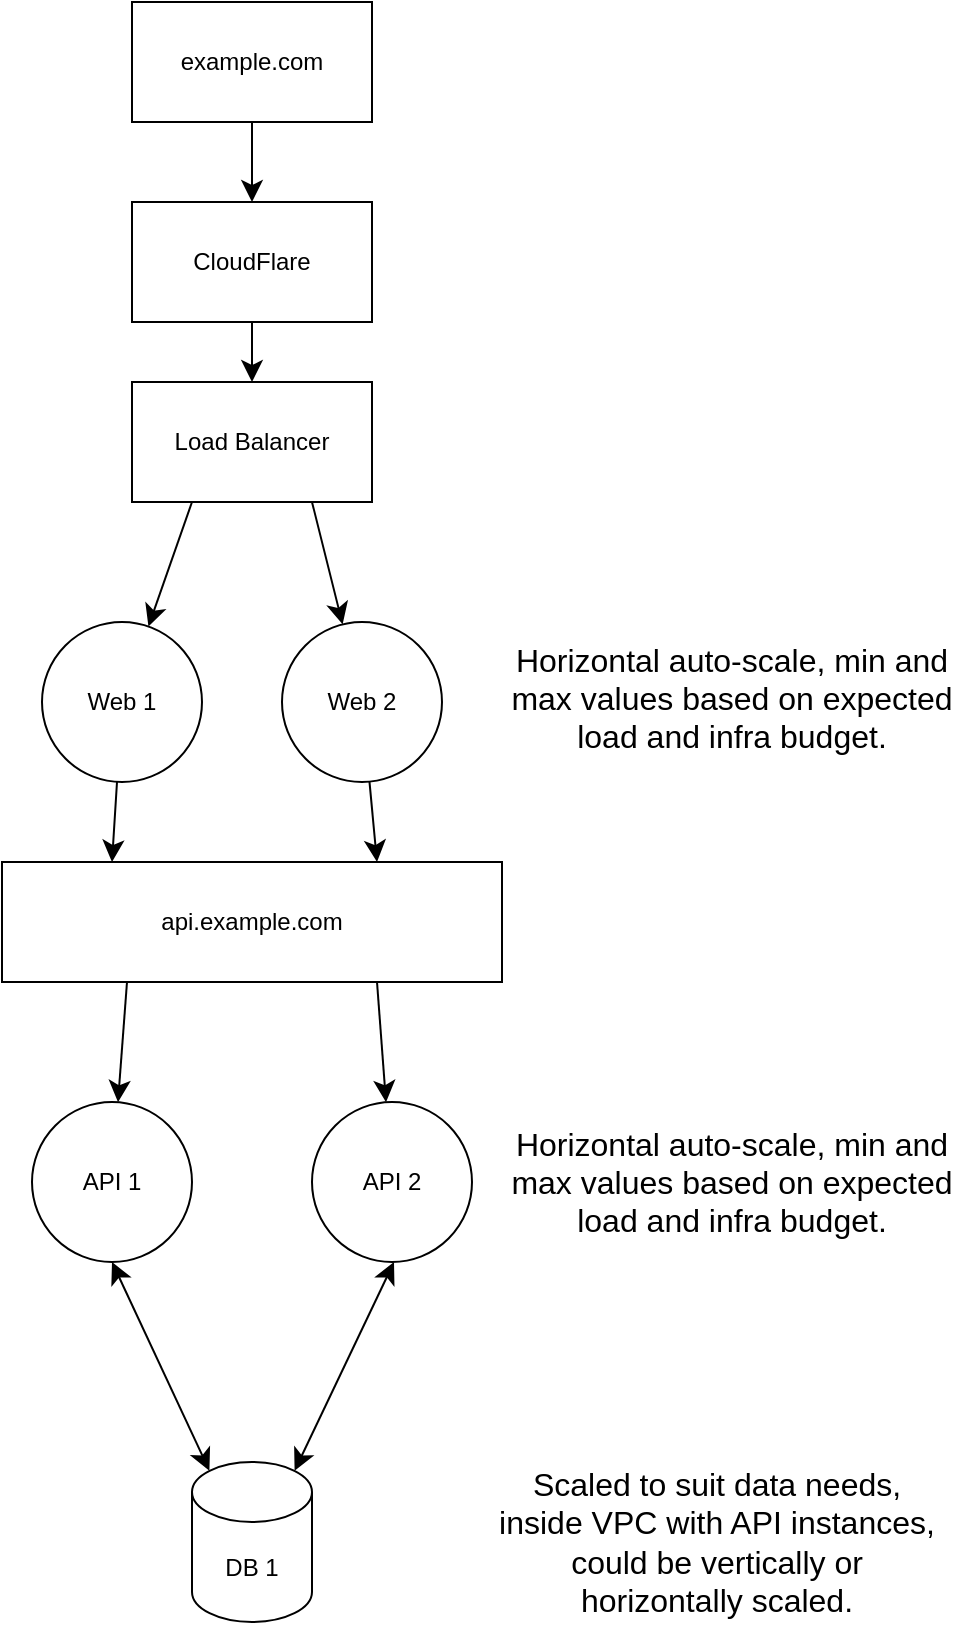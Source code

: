 <mxfile version="24.7.17">
  <diagram name="Page-1" id="9NJbW2qG5AQis5DbMxxJ">
    <mxGraphModel dx="1015" dy="814" grid="1" gridSize="10" guides="1" tooltips="1" connect="1" arrows="1" fold="1" page="1" pageScale="1" pageWidth="827" pageHeight="1169" math="0" shadow="0">
      <root>
        <mxCell id="0" />
        <mxCell id="1" parent="0" />
        <mxCell id="QZBLLaXXZIAT3Zc7Mf0y-6" value="" style="edgeStyle=none;curved=1;rounded=0;orthogonalLoop=1;jettySize=auto;html=1;fontSize=12;startSize=8;endSize=8;entryX=0.5;entryY=0;entryDx=0;entryDy=0;" edge="1" parent="1" source="QZBLLaXXZIAT3Zc7Mf0y-1" target="QZBLLaXXZIAT3Zc7Mf0y-12">
          <mxGeometry relative="1" as="geometry">
            <mxPoint x="580" y="130" as="targetPoint" />
          </mxGeometry>
        </mxCell>
        <mxCell id="QZBLLaXXZIAT3Zc7Mf0y-1" value="example.com" style="rounded=0;whiteSpace=wrap;html=1;" vertex="1" parent="1">
          <mxGeometry x="340" y="20" width="120" height="60" as="geometry" />
        </mxCell>
        <mxCell id="QZBLLaXXZIAT3Zc7Mf0y-19" value="" style="edgeStyle=none;curved=1;rounded=0;orthogonalLoop=1;jettySize=auto;html=1;fontSize=12;startSize=8;endSize=8;" edge="1" parent="1" source="QZBLLaXXZIAT3Zc7Mf0y-2" target="QZBLLaXXZIAT3Zc7Mf0y-15">
          <mxGeometry relative="1" as="geometry">
            <Array as="points">
              <mxPoint x="330" y="450" />
            </Array>
          </mxGeometry>
        </mxCell>
        <mxCell id="QZBLLaXXZIAT3Zc7Mf0y-2" value="Web 1" style="ellipse;whiteSpace=wrap;html=1;aspect=fixed;" vertex="1" parent="1">
          <mxGeometry x="295" y="330" width="80" height="80" as="geometry" />
        </mxCell>
        <mxCell id="QZBLLaXXZIAT3Zc7Mf0y-18" value="" style="edgeStyle=none;curved=1;rounded=0;orthogonalLoop=1;jettySize=auto;html=1;fontSize=12;startSize=8;endSize=8;entryX=0.75;entryY=0;entryDx=0;entryDy=0;" edge="1" parent="1" source="QZBLLaXXZIAT3Zc7Mf0y-3" target="QZBLLaXXZIAT3Zc7Mf0y-15">
          <mxGeometry relative="1" as="geometry" />
        </mxCell>
        <mxCell id="QZBLLaXXZIAT3Zc7Mf0y-3" value="Web 2" style="ellipse;whiteSpace=wrap;html=1;aspect=fixed;" vertex="1" parent="1">
          <mxGeometry x="415" y="330" width="80" height="80" as="geometry" />
        </mxCell>
        <mxCell id="QZBLLaXXZIAT3Zc7Mf0y-4" value="Horizontal auto-scale, min and max values based on expected load and infra budget." style="text;strokeColor=none;fillColor=none;html=1;align=center;verticalAlign=middle;whiteSpace=wrap;rounded=0;fontSize=16;" vertex="1" parent="1">
          <mxGeometry x="520" y="326.25" width="240" height="83.75" as="geometry" />
        </mxCell>
        <mxCell id="QZBLLaXXZIAT3Zc7Mf0y-9" value="" style="edgeStyle=none;curved=1;rounded=0;orthogonalLoop=1;jettySize=auto;html=1;fontSize=12;startSize=8;endSize=8;exitX=0.75;exitY=1;exitDx=0;exitDy=0;" edge="1" parent="1" source="QZBLLaXXZIAT3Zc7Mf0y-8" target="QZBLLaXXZIAT3Zc7Mf0y-3">
          <mxGeometry relative="1" as="geometry" />
        </mxCell>
        <mxCell id="QZBLLaXXZIAT3Zc7Mf0y-10" style="edgeStyle=none;curved=1;rounded=0;orthogonalLoop=1;jettySize=auto;html=1;exitX=0.25;exitY=1;exitDx=0;exitDy=0;fontSize=12;startSize=8;endSize=8;" edge="1" parent="1" source="QZBLLaXXZIAT3Zc7Mf0y-8" target="QZBLLaXXZIAT3Zc7Mf0y-2">
          <mxGeometry relative="1" as="geometry" />
        </mxCell>
        <mxCell id="QZBLLaXXZIAT3Zc7Mf0y-8" value="Load Balancer" style="rounded=0;whiteSpace=wrap;html=1;" vertex="1" parent="1">
          <mxGeometry x="340" y="210" width="120" height="60" as="geometry" />
        </mxCell>
        <mxCell id="QZBLLaXXZIAT3Zc7Mf0y-13" value="" style="edgeStyle=none;curved=1;rounded=0;orthogonalLoop=1;jettySize=auto;html=1;fontSize=12;startSize=8;endSize=8;entryX=0.5;entryY=0;entryDx=0;entryDy=0;" edge="1" parent="1" source="QZBLLaXXZIAT3Zc7Mf0y-12" target="QZBLLaXXZIAT3Zc7Mf0y-8">
          <mxGeometry relative="1" as="geometry">
            <mxPoint x="415" y="210" as="targetPoint" />
          </mxGeometry>
        </mxCell>
        <mxCell id="QZBLLaXXZIAT3Zc7Mf0y-12" value="CloudFlare" style="rounded=0;whiteSpace=wrap;html=1;" vertex="1" parent="1">
          <mxGeometry x="340" y="120" width="120" height="60" as="geometry" />
        </mxCell>
        <mxCell id="QZBLLaXXZIAT3Zc7Mf0y-25" style="edgeStyle=none;curved=1;rounded=0;orthogonalLoop=1;jettySize=auto;html=1;exitX=0.25;exitY=1;exitDx=0;exitDy=0;fontSize=12;startSize=8;endSize=8;" edge="1" parent="1" source="QZBLLaXXZIAT3Zc7Mf0y-15" target="QZBLLaXXZIAT3Zc7Mf0y-20">
          <mxGeometry relative="1" as="geometry" />
        </mxCell>
        <mxCell id="QZBLLaXXZIAT3Zc7Mf0y-26" style="edgeStyle=none;curved=1;rounded=0;orthogonalLoop=1;jettySize=auto;html=1;exitX=0.75;exitY=1;exitDx=0;exitDy=0;fontSize=12;startSize=8;endSize=8;" edge="1" parent="1" source="QZBLLaXXZIAT3Zc7Mf0y-15" target="QZBLLaXXZIAT3Zc7Mf0y-22">
          <mxGeometry relative="1" as="geometry" />
        </mxCell>
        <mxCell id="QZBLLaXXZIAT3Zc7Mf0y-15" value="api.example.com" style="rounded=0;whiteSpace=wrap;html=1;" vertex="1" parent="1">
          <mxGeometry x="275" y="450" width="250" height="60" as="geometry" />
        </mxCell>
        <mxCell id="QZBLLaXXZIAT3Zc7Mf0y-20" value="API 1" style="ellipse;whiteSpace=wrap;html=1;aspect=fixed;" vertex="1" parent="1">
          <mxGeometry x="290" y="570" width="80" height="80" as="geometry" />
        </mxCell>
        <mxCell id="QZBLLaXXZIAT3Zc7Mf0y-22" value="API 2" style="ellipse;whiteSpace=wrap;html=1;aspect=fixed;" vertex="1" parent="1">
          <mxGeometry x="430" y="570" width="80" height="80" as="geometry" />
        </mxCell>
        <mxCell id="QZBLLaXXZIAT3Zc7Mf0y-24" value="Horizontal auto-scale, min and max values based on expected load and infra budget." style="text;strokeColor=none;fillColor=none;html=1;align=center;verticalAlign=middle;whiteSpace=wrap;rounded=0;fontSize=16;" vertex="1" parent="1">
          <mxGeometry x="520" y="563.13" width="240" height="93.75" as="geometry" />
        </mxCell>
        <mxCell id="QZBLLaXXZIAT3Zc7Mf0y-27" value="DB 1" style="shape=cylinder3;whiteSpace=wrap;html=1;boundedLbl=1;backgroundOutline=1;size=15;" vertex="1" parent="1">
          <mxGeometry x="370" y="750" width="60" height="80" as="geometry" />
        </mxCell>
        <mxCell id="QZBLLaXXZIAT3Zc7Mf0y-30" value="" style="endArrow=classic;startArrow=classic;html=1;rounded=0;fontSize=12;startSize=8;endSize=8;curved=1;entryX=0.5;entryY=1;entryDx=0;entryDy=0;exitX=0.145;exitY=0;exitDx=0;exitDy=4.35;exitPerimeter=0;" edge="1" parent="1" source="QZBLLaXXZIAT3Zc7Mf0y-27" target="QZBLLaXXZIAT3Zc7Mf0y-20">
          <mxGeometry width="50" height="50" relative="1" as="geometry">
            <mxPoint x="330" y="720" as="sourcePoint" />
            <mxPoint x="380" y="670" as="targetPoint" />
          </mxGeometry>
        </mxCell>
        <mxCell id="QZBLLaXXZIAT3Zc7Mf0y-32" value="" style="endArrow=classic;startArrow=classic;html=1;rounded=0;fontSize=12;startSize=8;endSize=8;curved=1;entryX=0.5;entryY=1;entryDx=0;entryDy=0;exitX=0.855;exitY=0;exitDx=0;exitDy=4.35;exitPerimeter=0;" edge="1" parent="1" source="QZBLLaXXZIAT3Zc7Mf0y-27">
          <mxGeometry width="50" height="50" relative="1" as="geometry">
            <mxPoint x="520" y="754" as="sourcePoint" />
            <mxPoint x="471" y="650" as="targetPoint" />
          </mxGeometry>
        </mxCell>
        <mxCell id="QZBLLaXXZIAT3Zc7Mf0y-33" value="Scaled to suit data needs, inside VPC with API instances, could be vertically or horizontally scaled." style="text;html=1;align=center;verticalAlign=middle;whiteSpace=wrap;rounded=0;fontSize=16;" vertex="1" parent="1">
          <mxGeometry x="520" y="740" width="225" height="100" as="geometry" />
        </mxCell>
      </root>
    </mxGraphModel>
  </diagram>
</mxfile>

